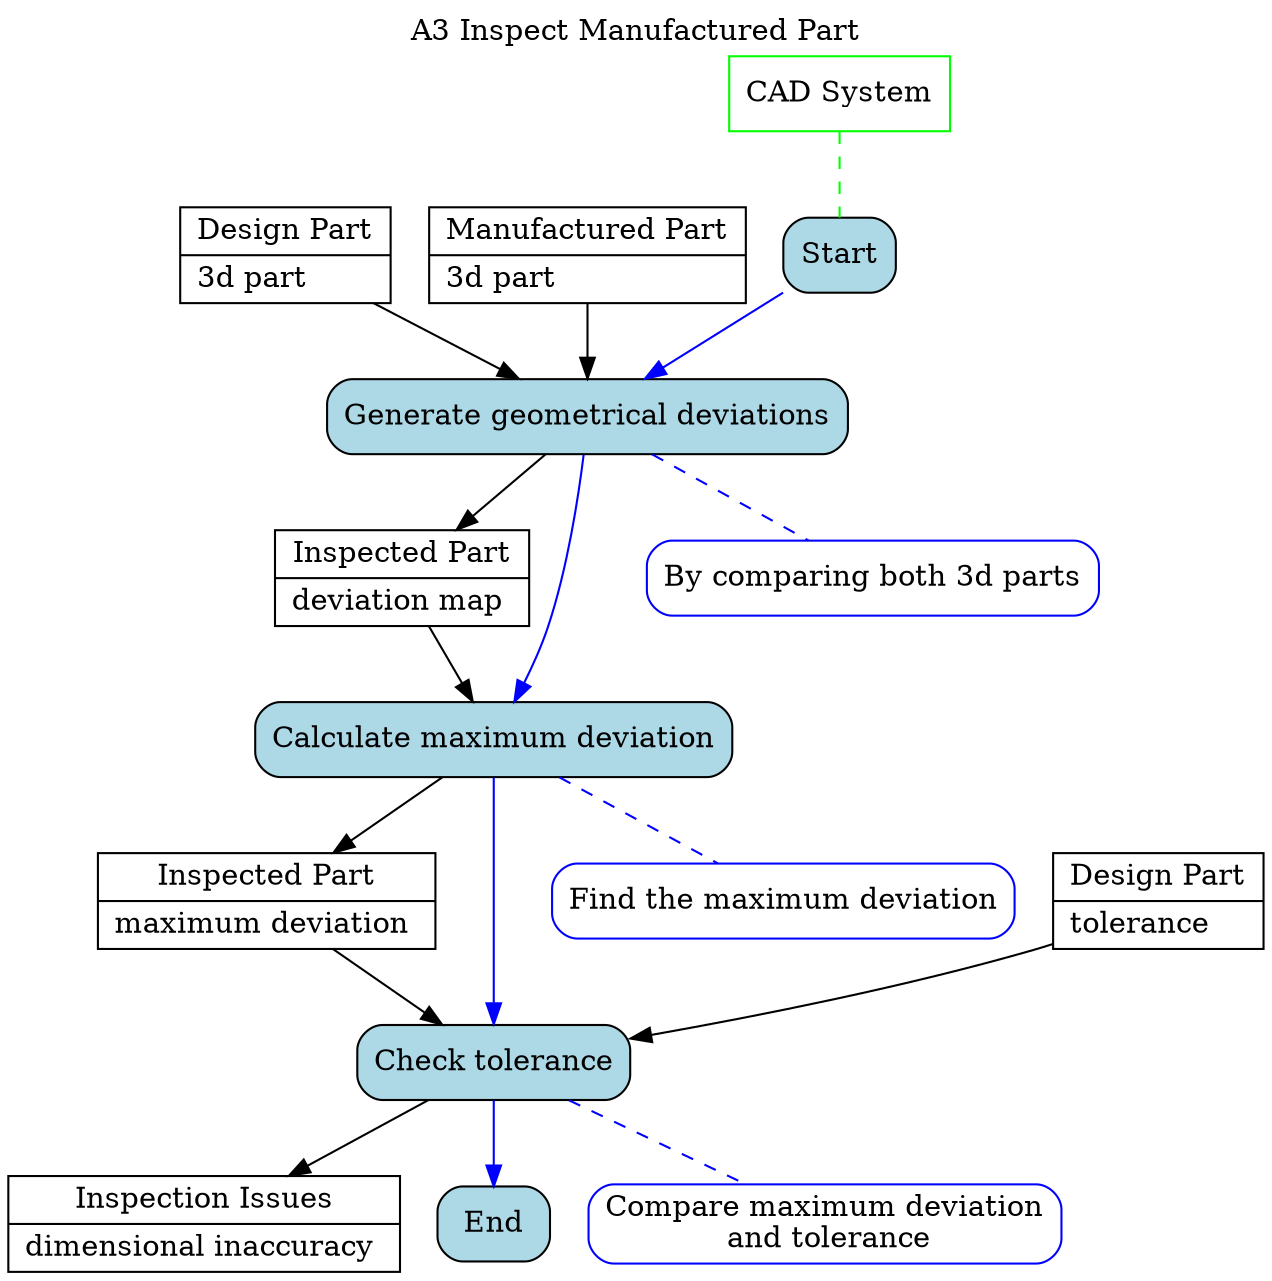 digraph behaviourmodel {


# activity title
labelloc="t"
label="A3 Inspect Manufactured Part"

# inputs and outputs
node [shape=record, style=filled, fillcolor=white, color=black]
part_3d [label="{Design Part | 3d part \l}"]
part_tol [label="{Design Part | tolerance \l}"]
manuf_3d [label="{Manufactured Part | 3d part \l}"]
insp_map [label="{Inspected Part | deviation map \l}"]
insp_max [label="{Inspected Part | maximum deviation \l}"]
insp_iss [label="{Inspection Issues | dimensional inaccuracy \l}"]

# mechanisms
node [shape=box, style=filled, fillcolor=white, color=green]
cam [label="CAD System"]

# tasks definition
node [shape=box, style="filled, rounded", fillcolor=lightblue, color=black]
Start
t1 [label="Generate geometrical deviations"]
t2 [label="Calculate maximum deviation"]
t3 [label="Check tolerance"]
End

# rules
node [shape=box, style="filled, rounded", fillcolor=white, color=blue]
r1 [label="By comparing both 3d parts"]
r2 [label="Find the maximum deviation"]
r3 [label="Compare maximum deviation\n and tolerance"]

# attaching rules
edge [dir=none, color=blue, style=dashed]
t1 -> r1
t2 -> r2
t3 -> r3

# task sequence
edge [dir=forward, color=blue, fontcolor=blue, style=solid]
Start -> t1
t1 -> t2
t2 -> t3
t3 -> End

# attaching mechanisms
edge [dir=none, color=green, style=dashed]
cam -> Start

# attaching inputs and outputs
edge [dir=forward, color=black, fontcolor=black, style=solid]
{part_3d, manuf_3d} -> t1 -> insp_map
insp_map -> t2 -> insp_max
{part_tol, insp_max} -> t3 -> insp_iss
}

